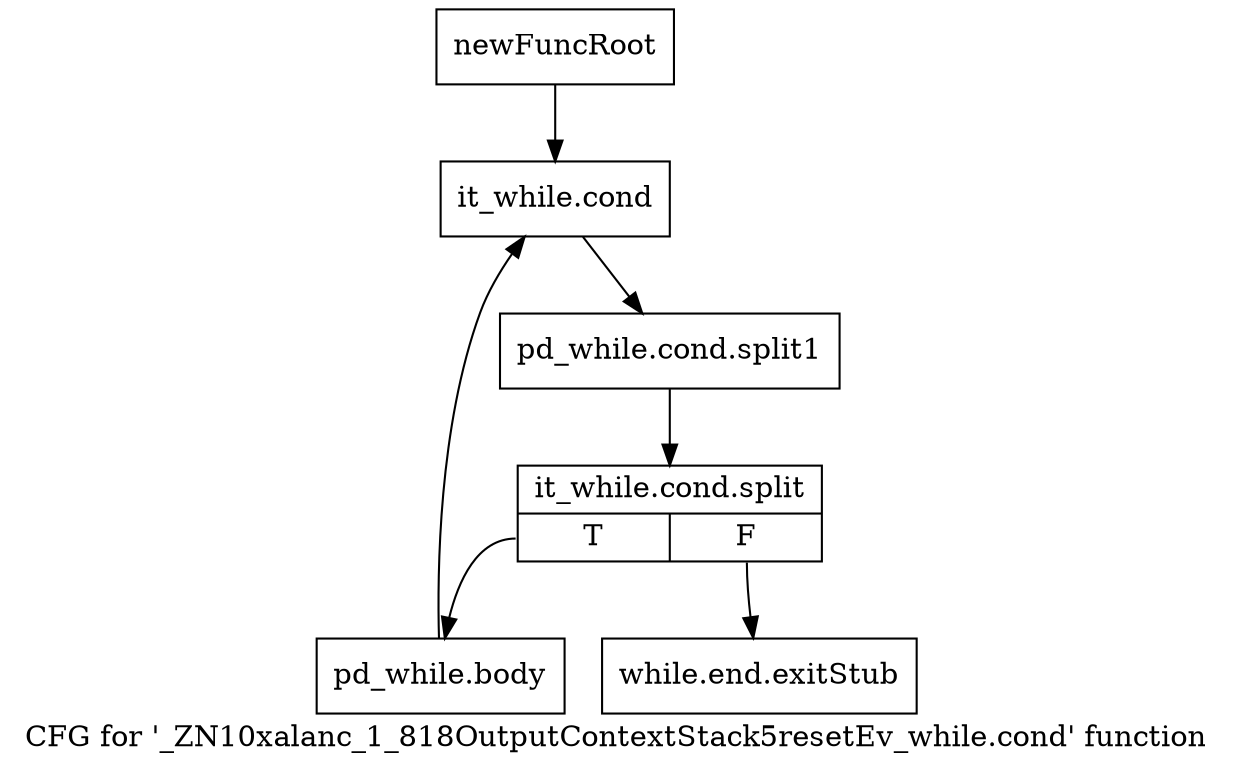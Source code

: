 digraph "CFG for '_ZN10xalanc_1_818OutputContextStack5resetEv_while.cond' function" {
	label="CFG for '_ZN10xalanc_1_818OutputContextStack5resetEv_while.cond' function";

	Node0x9fb8be0 [shape=record,label="{newFuncRoot}"];
	Node0x9fb8be0 -> Node0x9fb8c80;
	Node0x9fb8c30 [shape=record,label="{while.end.exitStub}"];
	Node0x9fb8c80 [shape=record,label="{it_while.cond}"];
	Node0x9fb8c80 -> Node0xd129e50;
	Node0xd129e50 [shape=record,label="{pd_while.cond.split1}"];
	Node0xd129e50 -> Node0xd0fd100;
	Node0xd0fd100 [shape=record,label="{it_while.cond.split|{<s0>T|<s1>F}}"];
	Node0xd0fd100:s0 -> Node0x9fb8cd0;
	Node0xd0fd100:s1 -> Node0x9fb8c30;
	Node0x9fb8cd0 [shape=record,label="{pd_while.body}"];
	Node0x9fb8cd0 -> Node0x9fb8c80;
}

